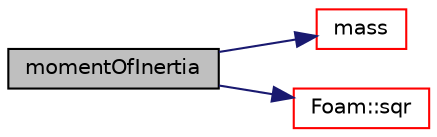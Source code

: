digraph "momentOfInertia"
{
  bgcolor="transparent";
  edge [fontname="Helvetica",fontsize="10",labelfontname="Helvetica",labelfontsize="10"];
  node [fontname="Helvetica",fontsize="10",shape=record];
  rankdir="LR";
  Node171 [label="momentOfInertia",height=0.2,width=0.4,color="black", fillcolor="grey75", style="filled", fontcolor="black"];
  Node171 -> Node172 [color="midnightblue",fontsize="10",style="solid",fontname="Helvetica"];
  Node172 [label="mass",height=0.2,width=0.4,color="red",URL="$a25005.html#a944f0a8184cc9f5f92ce6329bdcc7108",tooltip="Particle mass. "];
  Node171 -> Node174 [color="midnightblue",fontsize="10",style="solid",fontname="Helvetica"];
  Node174 [label="Foam::sqr",height=0.2,width=0.4,color="red",URL="$a21851.html#a277dc11c581d53826ab5090b08f3b17b"];
}
